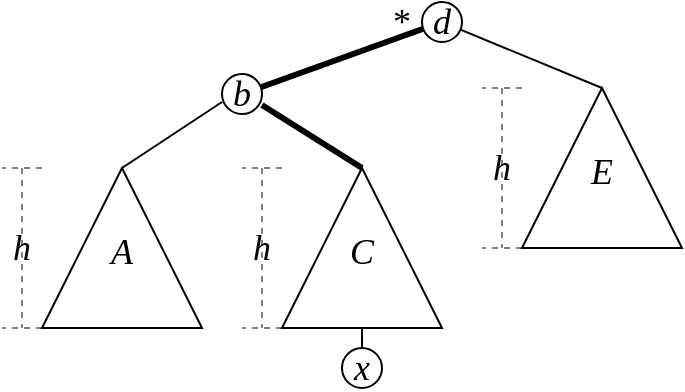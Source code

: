 <mxfile pages="1" version="11.2.8" type="device"><diagram id="foqu21WDcFEReqifxiv7" name="Page-1"><mxGraphModel dx="1162" dy="618" grid="1" gridSize="10" guides="1" tooltips="1" connect="1" arrows="0" fold="1" page="1" pageScale="1" pageWidth="850" pageHeight="1100" math="0" shadow="0"><root><mxCell id="0"/><mxCell id="1" parent="0"/><mxCell id="YPlzW3JRUSFT84ael3aT-1" value="b" style="ellipse;whiteSpace=wrap;html=1;aspect=fixed;fontStyle=2;fontSize=18;fontFamily=Times New Roman;" parent="1" vertex="1"><mxGeometry x="130" y="113" width="20" height="20" as="geometry"/></mxCell><mxCell id="YPlzW3JRUSFT84ael3aT-4" value="&lt;font style=&quot;font-size: 18px&quot;&gt;A&lt;/font&gt;" style="triangle;whiteSpace=wrap;html=1;direction=north;fontFamily=Times New Roman;fontStyle=2;fontSize=24;" parent="1" vertex="1"><mxGeometry x="40" y="160" width="80" height="80" as="geometry"/></mxCell><mxCell id="YPlzW3JRUSFT84ael3aT-7" value="" style="endArrow=none;html=1;entryX=0;entryY=0.7;entryDx=0;entryDy=0;entryPerimeter=0;strokeWidth=1;rounded=0;" parent="1" target="YPlzW3JRUSFT84ael3aT-1" edge="1"><mxGeometry width="50" height="50" relative="1" as="geometry"><mxPoint x="80" y="160" as="sourcePoint"/><mxPoint x="90" y="260" as="targetPoint"/></mxGeometry></mxCell><mxCell id="YPlzW3JRUSFT84ael3aT-9" value="" style="endArrow=none;html=1;entryX=1;entryY=0.5;entryDx=0;entryDy=0;strokeWidth=3;exitX=0.999;exitY=0.773;exitDx=0;exitDy=0;exitPerimeter=0;rounded=0;" parent="1" source="YPlzW3JRUSFT84ael3aT-1" target="mtLnBrVhkd68Gms42wbd-2" edge="1"><mxGeometry width="50" height="50" relative="1" as="geometry"><mxPoint x="150" y="130" as="sourcePoint"/><mxPoint x="210" y="160" as="targetPoint"/></mxGeometry></mxCell><mxCell id="YPlzW3JRUSFT84ael3aT-10" value="d" style="ellipse;whiteSpace=wrap;html=1;aspect=fixed;fontSize=18;fontFamily=Times New Roman;fontStyle=2" parent="1" vertex="1"><mxGeometry x="230" y="77" width="20" height="20" as="geometry"/></mxCell><mxCell id="YPlzW3JRUSFT84ael3aT-11" value="" style="endArrow=none;html=1;strokeWidth=3;rounded=0;" parent="1" source="YPlzW3JRUSFT84ael3aT-1" target="YPlzW3JRUSFT84ael3aT-10" edge="1"><mxGeometry width="50" height="50" relative="1" as="geometry"><mxPoint x="40" y="310" as="sourcePoint"/><mxPoint x="230" y="60" as="targetPoint"/></mxGeometry></mxCell><mxCell id="YPlzW3JRUSFT84ael3aT-12" value="" style="endArrow=none;html=1;strokeWidth=1;exitX=1;exitY=0.5;exitDx=0;exitDy=0;rounded=0;" parent="1" source="mtLnBrVhkd68Gms42wbd-3" target="YPlzW3JRUSFT84ael3aT-10" edge="1"><mxGeometry width="50" height="50" relative="1" as="geometry"><mxPoint x="320" y="120" as="sourcePoint"/><mxPoint x="247" y="87" as="targetPoint"/></mxGeometry></mxCell><mxCell id="mtLnBrVhkd68Gms42wbd-2" value="&lt;span style=&quot;font-size: 18px&quot;&gt;C&lt;/span&gt;" style="triangle;whiteSpace=wrap;html=1;direction=north;fontFamily=Times New Roman;fontStyle=2;fontSize=24;" parent="1" vertex="1"><mxGeometry x="160" y="160" width="80" height="80" as="geometry"/></mxCell><mxCell id="mtLnBrVhkd68Gms42wbd-3" value="&lt;font style=&quot;font-size: 18px&quot;&gt;E&lt;/font&gt;" style="triangle;whiteSpace=wrap;html=1;direction=north;fontFamily=Times New Roman;fontStyle=2;fontSize=24;" parent="1" vertex="1"><mxGeometry x="280" y="120" width="80" height="80" as="geometry"/></mxCell><mxCell id="mtLnBrVhkd68Gms42wbd-4" value="*" style="text;html=1;strokeColor=none;fillColor=none;align=center;verticalAlign=middle;whiteSpace=wrap;rounded=0;fontFamily=Times New Roman;fontSize=18;fontColor=none;" parent="1" vertex="1"><mxGeometry x="210" y="77" width="20" height="20" as="geometry"/></mxCell><mxCell id="mtLnBrVhkd68Gms42wbd-5" value="x" style="ellipse;whiteSpace=wrap;html=1;aspect=fixed;fontStyle=2;fontSize=18;fontFamily=Times New Roman;" parent="1" vertex="1"><mxGeometry x="190" y="250" width="20" height="20" as="geometry"/></mxCell><mxCell id="mtLnBrVhkd68Gms42wbd-6" value="" style="endArrow=none;html=1;fontFamily=Times New Roman;fontSize=18;fontColor=none;entryX=0;entryY=0.5;entryDx=0;entryDy=0;exitX=0.5;exitY=0;exitDx=0;exitDy=0;rounded=0;" parent="1" source="mtLnBrVhkd68Gms42wbd-5" edge="1"><mxGeometry width="50" height="50" relative="1" as="geometry"><mxPoint x="160" y="340" as="sourcePoint"/><mxPoint x="200" y="240" as="targetPoint"/></mxGeometry></mxCell><mxCell id="mtLnBrVhkd68Gms42wbd-8" value="h" style="shape=crossbar;whiteSpace=wrap;html=1;rounded=1;fontFamily=Times New Roman;fontSize=18;fontColor=none;direction=south;fontStyle=2;dashed=1;opacity=50;" parent="1" vertex="1"><mxGeometry x="20" y="160" width="20" height="80" as="geometry"/></mxCell><mxCell id="mtLnBrVhkd68Gms42wbd-10" value="h" style="shape=crossbar;whiteSpace=wrap;html=1;rounded=1;fontFamily=Times New Roman;fontSize=18;fontColor=none;direction=south;fontStyle=2;dashed=1;opacity=50;" parent="1" vertex="1"><mxGeometry x="140" y="160" width="20" height="80" as="geometry"/></mxCell><mxCell id="mtLnBrVhkd68Gms42wbd-11" value="h" style="shape=crossbar;whiteSpace=wrap;html=1;rounded=1;fontFamily=Times New Roman;fontSize=18;fontColor=none;direction=south;fontStyle=2;dashed=1;opacity=50;" parent="1" vertex="1"><mxGeometry x="260" y="120" width="20" height="80" as="geometry"/></mxCell></root></mxGraphModel></diagram></mxfile>